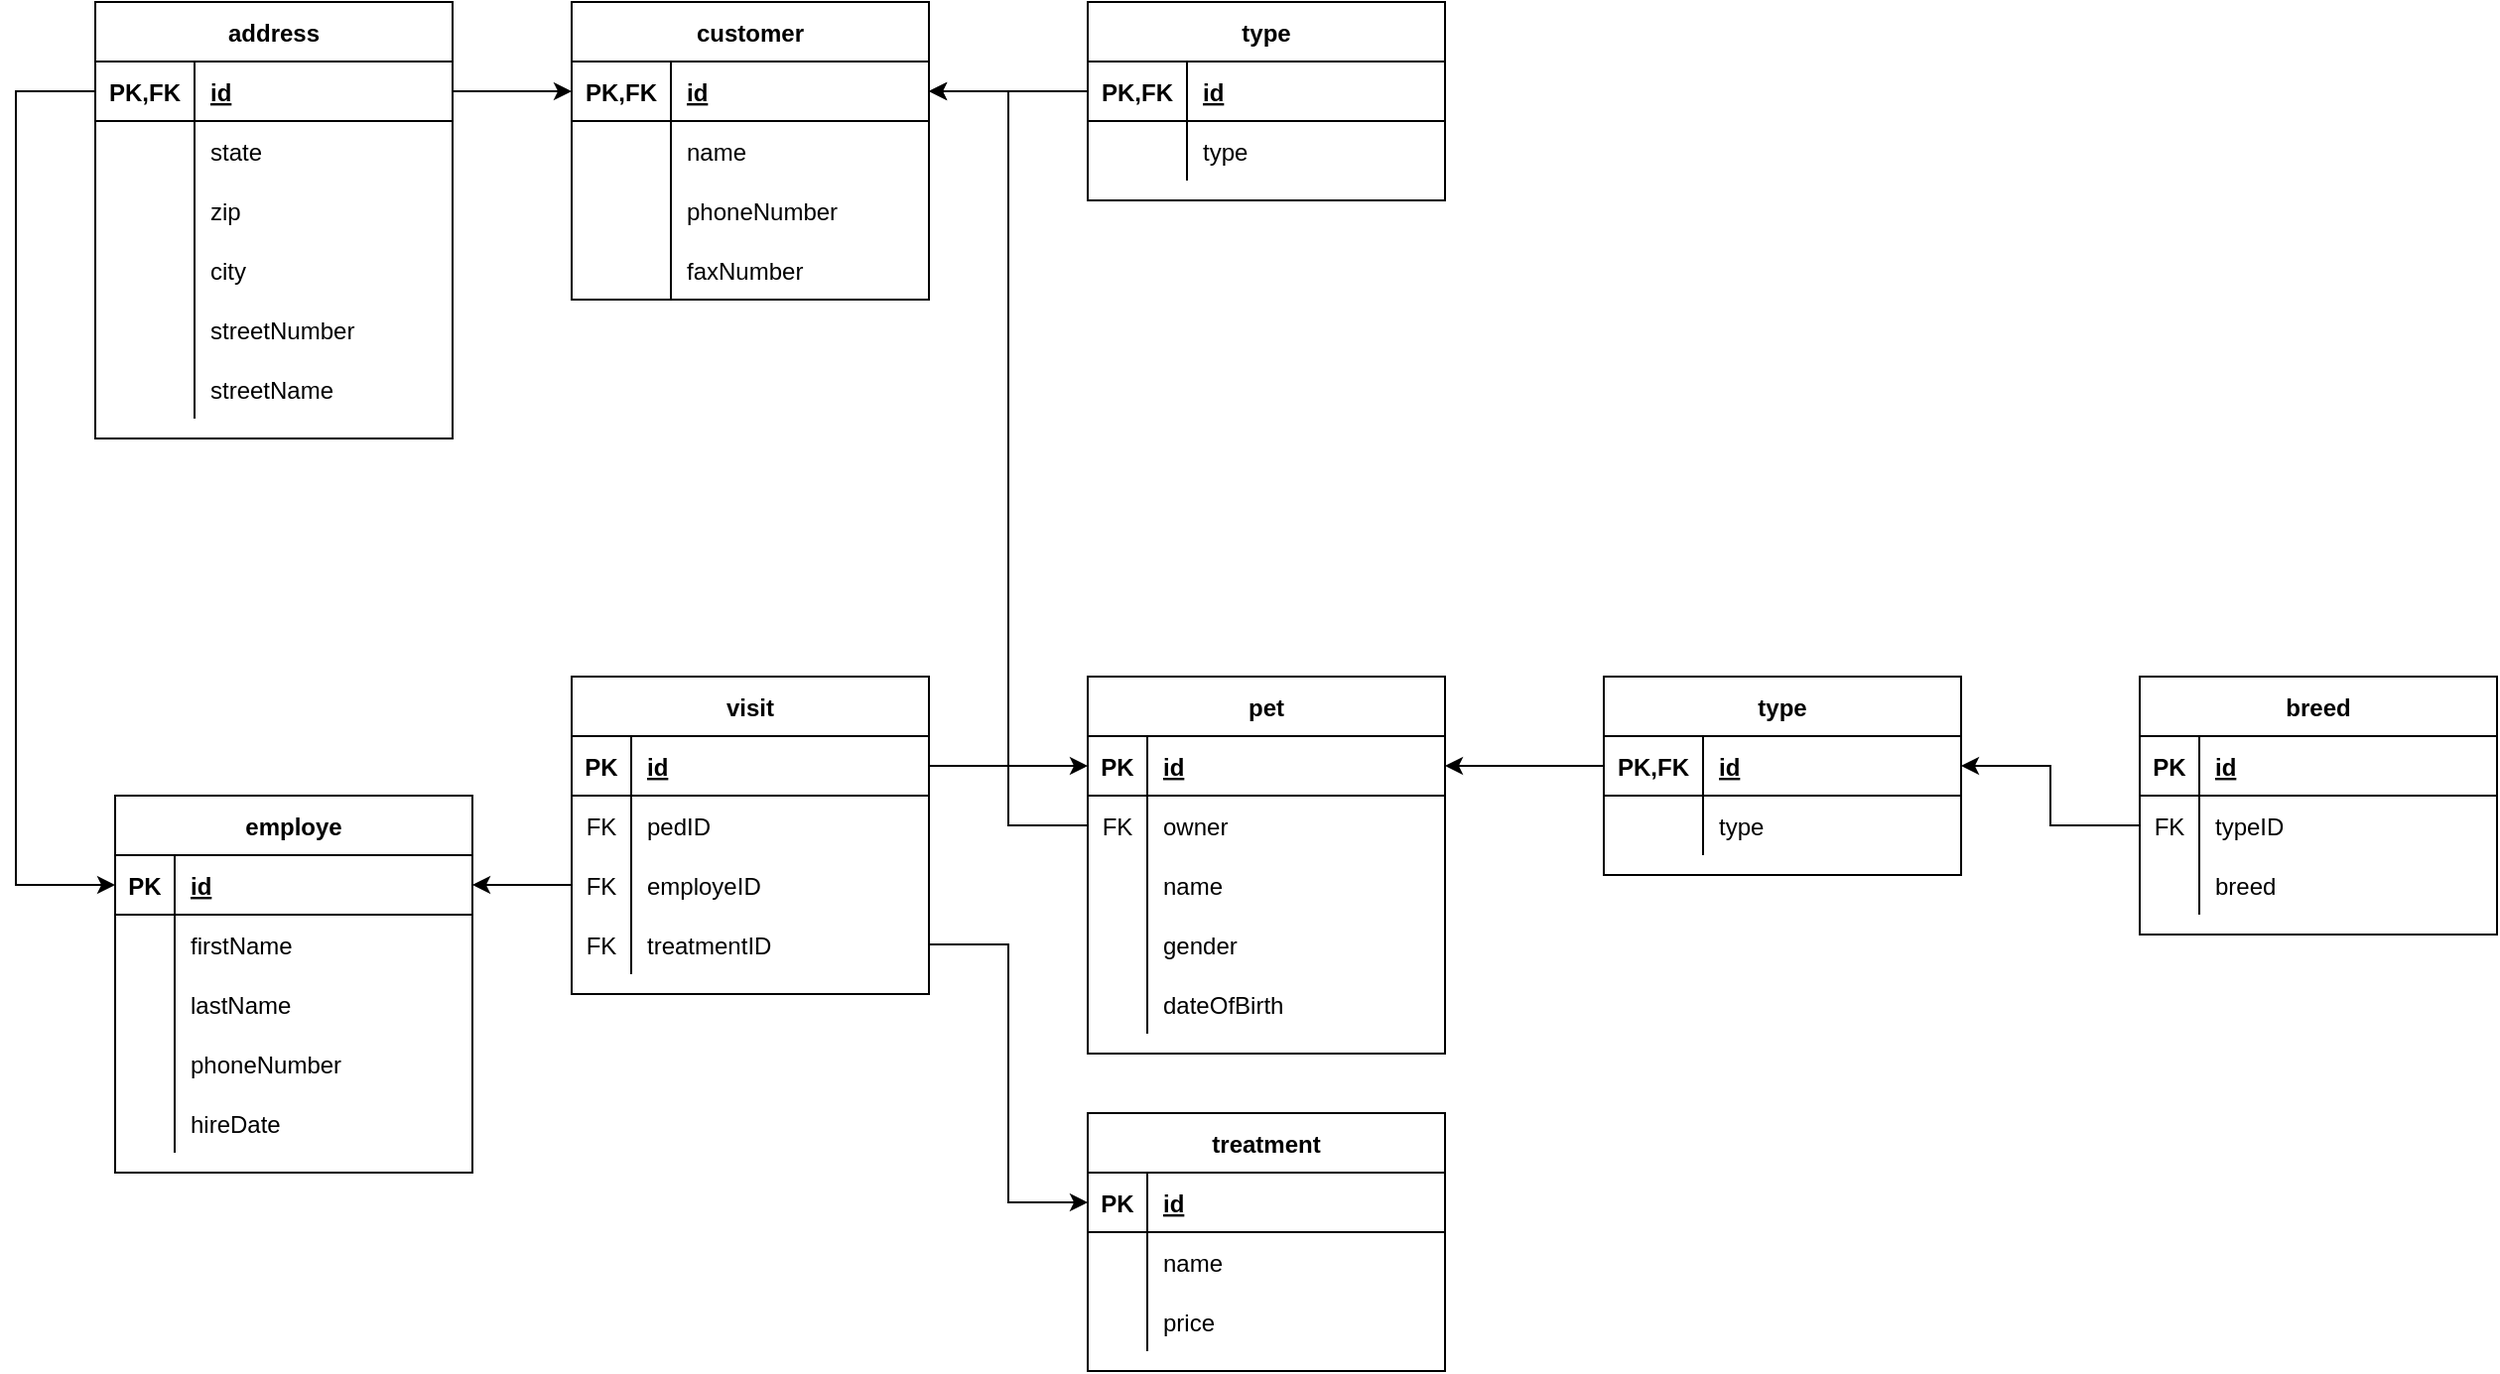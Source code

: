 <mxfile version="14.3.1" type="github">
  <diagram id="3GIqQ9a4N6Uzozd12Fp_" name="Page-1">
    <mxGraphModel dx="1084" dy="933" grid="1" gridSize="10" guides="1" tooltips="1" connect="1" arrows="1" fold="1" page="1" pageScale="1" pageWidth="2000" pageHeight="2000" math="0" shadow="0">
      <root>
        <mxCell id="0" />
        <mxCell id="1" parent="0" />
        <mxCell id="QT_rBOWbVVg_yr-S8wlx-1" value="employe" style="shape=table;startSize=30;container=1;collapsible=1;childLayout=tableLayout;fixedRows=1;rowLines=0;fontStyle=1;align=center;resizeLast=1;" vertex="1" parent="1">
          <mxGeometry x="390" y="600" width="180" height="190" as="geometry">
            <mxRectangle x="170" y="260" width="80" height="30" as="alternateBounds" />
          </mxGeometry>
        </mxCell>
        <mxCell id="QT_rBOWbVVg_yr-S8wlx-2" value="" style="shape=partialRectangle;collapsible=0;dropTarget=0;pointerEvents=0;fillColor=none;top=0;left=0;bottom=1;right=0;points=[[0,0.5],[1,0.5]];portConstraint=eastwest;" vertex="1" parent="QT_rBOWbVVg_yr-S8wlx-1">
          <mxGeometry y="30" width="180" height="30" as="geometry" />
        </mxCell>
        <mxCell id="QT_rBOWbVVg_yr-S8wlx-3" value="PK" style="shape=partialRectangle;connectable=0;fillColor=none;top=0;left=0;bottom=0;right=0;fontStyle=1;overflow=hidden;" vertex="1" parent="QT_rBOWbVVg_yr-S8wlx-2">
          <mxGeometry width="30" height="30" as="geometry" />
        </mxCell>
        <mxCell id="QT_rBOWbVVg_yr-S8wlx-4" value="id" style="shape=partialRectangle;connectable=0;fillColor=none;top=0;left=0;bottom=0;right=0;align=left;spacingLeft=6;fontStyle=5;overflow=hidden;" vertex="1" parent="QT_rBOWbVVg_yr-S8wlx-2">
          <mxGeometry x="30" width="150" height="30" as="geometry" />
        </mxCell>
        <mxCell id="QT_rBOWbVVg_yr-S8wlx-5" value="" style="shape=partialRectangle;collapsible=0;dropTarget=0;pointerEvents=0;fillColor=none;top=0;left=0;bottom=0;right=0;points=[[0,0.5],[1,0.5]];portConstraint=eastwest;" vertex="1" parent="QT_rBOWbVVg_yr-S8wlx-1">
          <mxGeometry y="60" width="180" height="30" as="geometry" />
        </mxCell>
        <mxCell id="QT_rBOWbVVg_yr-S8wlx-6" value="" style="shape=partialRectangle;connectable=0;fillColor=none;top=0;left=0;bottom=0;right=0;editable=1;overflow=hidden;" vertex="1" parent="QT_rBOWbVVg_yr-S8wlx-5">
          <mxGeometry width="30" height="30" as="geometry" />
        </mxCell>
        <mxCell id="QT_rBOWbVVg_yr-S8wlx-7" value="firstName" style="shape=partialRectangle;connectable=0;fillColor=none;top=0;left=0;bottom=0;right=0;align=left;spacingLeft=6;overflow=hidden;" vertex="1" parent="QT_rBOWbVVg_yr-S8wlx-5">
          <mxGeometry x="30" width="150" height="30" as="geometry" />
        </mxCell>
        <mxCell id="QT_rBOWbVVg_yr-S8wlx-8" value="" style="shape=partialRectangle;collapsible=0;dropTarget=0;pointerEvents=0;fillColor=none;top=0;left=0;bottom=0;right=0;points=[[0,0.5],[1,0.5]];portConstraint=eastwest;" vertex="1" parent="QT_rBOWbVVg_yr-S8wlx-1">
          <mxGeometry y="90" width="180" height="30" as="geometry" />
        </mxCell>
        <mxCell id="QT_rBOWbVVg_yr-S8wlx-9" value="" style="shape=partialRectangle;connectable=0;fillColor=none;top=0;left=0;bottom=0;right=0;editable=1;overflow=hidden;" vertex="1" parent="QT_rBOWbVVg_yr-S8wlx-8">
          <mxGeometry width="30" height="30" as="geometry" />
        </mxCell>
        <mxCell id="QT_rBOWbVVg_yr-S8wlx-10" value="lastName" style="shape=partialRectangle;connectable=0;fillColor=none;top=0;left=0;bottom=0;right=0;align=left;spacingLeft=6;overflow=hidden;" vertex="1" parent="QT_rBOWbVVg_yr-S8wlx-8">
          <mxGeometry x="30" width="150" height="30" as="geometry" />
        </mxCell>
        <mxCell id="QT_rBOWbVVg_yr-S8wlx-210" value="" style="shape=partialRectangle;collapsible=0;dropTarget=0;pointerEvents=0;fillColor=none;top=0;left=0;bottom=0;right=0;points=[[0,0.5],[1,0.5]];portConstraint=eastwest;" vertex="1" parent="QT_rBOWbVVg_yr-S8wlx-1">
          <mxGeometry y="120" width="180" height="30" as="geometry" />
        </mxCell>
        <mxCell id="QT_rBOWbVVg_yr-S8wlx-211" value="" style="shape=partialRectangle;connectable=0;fillColor=none;top=0;left=0;bottom=0;right=0;editable=1;overflow=hidden;" vertex="1" parent="QT_rBOWbVVg_yr-S8wlx-210">
          <mxGeometry width="30" height="30" as="geometry" />
        </mxCell>
        <mxCell id="QT_rBOWbVVg_yr-S8wlx-212" value="phoneNumber" style="shape=partialRectangle;connectable=0;fillColor=none;top=0;left=0;bottom=0;right=0;align=left;spacingLeft=6;overflow=hidden;" vertex="1" parent="QT_rBOWbVVg_yr-S8wlx-210">
          <mxGeometry x="30" width="150" height="30" as="geometry" />
        </mxCell>
        <mxCell id="QT_rBOWbVVg_yr-S8wlx-11" value="" style="shape=partialRectangle;collapsible=0;dropTarget=0;pointerEvents=0;fillColor=none;top=0;left=0;bottom=0;right=0;points=[[0,0.5],[1,0.5]];portConstraint=eastwest;" vertex="1" parent="QT_rBOWbVVg_yr-S8wlx-1">
          <mxGeometry y="150" width="180" height="30" as="geometry" />
        </mxCell>
        <mxCell id="QT_rBOWbVVg_yr-S8wlx-12" value="" style="shape=partialRectangle;connectable=0;fillColor=none;top=0;left=0;bottom=0;right=0;editable=1;overflow=hidden;" vertex="1" parent="QT_rBOWbVVg_yr-S8wlx-11">
          <mxGeometry width="30" height="30" as="geometry" />
        </mxCell>
        <mxCell id="QT_rBOWbVVg_yr-S8wlx-13" value="hireDate" style="shape=partialRectangle;connectable=0;fillColor=none;top=0;left=0;bottom=0;right=0;align=left;spacingLeft=6;overflow=hidden;" vertex="1" parent="QT_rBOWbVVg_yr-S8wlx-11">
          <mxGeometry x="30" width="150" height="30" as="geometry" />
        </mxCell>
        <mxCell id="QT_rBOWbVVg_yr-S8wlx-14" value="address" style="shape=table;startSize=30;container=1;collapsible=1;childLayout=tableLayout;fixedRows=1;rowLines=0;fontStyle=1;align=center;resizeLast=1;" vertex="1" parent="1">
          <mxGeometry x="380" y="200" width="180" height="220" as="geometry" />
        </mxCell>
        <mxCell id="QT_rBOWbVVg_yr-S8wlx-15" value="" style="shape=partialRectangle;collapsible=0;dropTarget=0;pointerEvents=0;fillColor=none;top=0;left=0;bottom=1;right=0;points=[[0,0.5],[1,0.5]];portConstraint=eastwest;" vertex="1" parent="QT_rBOWbVVg_yr-S8wlx-14">
          <mxGeometry y="30" width="180" height="30" as="geometry" />
        </mxCell>
        <mxCell id="QT_rBOWbVVg_yr-S8wlx-16" value="PK,FK" style="shape=partialRectangle;connectable=0;fillColor=none;top=0;left=0;bottom=0;right=0;fontStyle=1;overflow=hidden;" vertex="1" parent="QT_rBOWbVVg_yr-S8wlx-15">
          <mxGeometry width="50" height="30" as="geometry" />
        </mxCell>
        <mxCell id="QT_rBOWbVVg_yr-S8wlx-17" value="id" style="shape=partialRectangle;connectable=0;fillColor=none;top=0;left=0;bottom=0;right=0;align=left;spacingLeft=6;fontStyle=5;overflow=hidden;" vertex="1" parent="QT_rBOWbVVg_yr-S8wlx-15">
          <mxGeometry x="50" width="130" height="30" as="geometry" />
        </mxCell>
        <mxCell id="QT_rBOWbVVg_yr-S8wlx-18" value="" style="shape=partialRectangle;collapsible=0;dropTarget=0;pointerEvents=0;fillColor=none;top=0;left=0;bottom=0;right=0;points=[[0,0.5],[1,0.5]];portConstraint=eastwest;" vertex="1" parent="QT_rBOWbVVg_yr-S8wlx-14">
          <mxGeometry y="60" width="180" height="30" as="geometry" />
        </mxCell>
        <mxCell id="QT_rBOWbVVg_yr-S8wlx-19" value="" style="shape=partialRectangle;connectable=0;fillColor=none;top=0;left=0;bottom=0;right=0;editable=1;overflow=hidden;" vertex="1" parent="QT_rBOWbVVg_yr-S8wlx-18">
          <mxGeometry width="50" height="30" as="geometry" />
        </mxCell>
        <mxCell id="QT_rBOWbVVg_yr-S8wlx-20" value="state" style="shape=partialRectangle;connectable=0;fillColor=none;top=0;left=0;bottom=0;right=0;align=left;spacingLeft=6;overflow=hidden;" vertex="1" parent="QT_rBOWbVVg_yr-S8wlx-18">
          <mxGeometry x="50" width="130" height="30" as="geometry" />
        </mxCell>
        <mxCell id="QT_rBOWbVVg_yr-S8wlx-21" value="" style="shape=partialRectangle;collapsible=0;dropTarget=0;pointerEvents=0;fillColor=none;top=0;left=0;bottom=0;right=0;points=[[0,0.5],[1,0.5]];portConstraint=eastwest;" vertex="1" parent="QT_rBOWbVVg_yr-S8wlx-14">
          <mxGeometry y="90" width="180" height="30" as="geometry" />
        </mxCell>
        <mxCell id="QT_rBOWbVVg_yr-S8wlx-22" value="" style="shape=partialRectangle;connectable=0;fillColor=none;top=0;left=0;bottom=0;right=0;editable=1;overflow=hidden;" vertex="1" parent="QT_rBOWbVVg_yr-S8wlx-21">
          <mxGeometry width="50" height="30" as="geometry" />
        </mxCell>
        <mxCell id="QT_rBOWbVVg_yr-S8wlx-23" value="zip" style="shape=partialRectangle;connectable=0;fillColor=none;top=0;left=0;bottom=0;right=0;align=left;spacingLeft=6;overflow=hidden;" vertex="1" parent="QT_rBOWbVVg_yr-S8wlx-21">
          <mxGeometry x="50" width="130" height="30" as="geometry" />
        </mxCell>
        <mxCell id="QT_rBOWbVVg_yr-S8wlx-34" value="" style="shape=partialRectangle;collapsible=0;dropTarget=0;pointerEvents=0;fillColor=none;top=0;left=0;bottom=0;right=0;points=[[0,0.5],[1,0.5]];portConstraint=eastwest;" vertex="1" parent="QT_rBOWbVVg_yr-S8wlx-14">
          <mxGeometry y="120" width="180" height="30" as="geometry" />
        </mxCell>
        <mxCell id="QT_rBOWbVVg_yr-S8wlx-35" value="" style="shape=partialRectangle;connectable=0;fillColor=none;top=0;left=0;bottom=0;right=0;editable=1;overflow=hidden;" vertex="1" parent="QT_rBOWbVVg_yr-S8wlx-34">
          <mxGeometry width="50" height="30" as="geometry" />
        </mxCell>
        <mxCell id="QT_rBOWbVVg_yr-S8wlx-36" value="city" style="shape=partialRectangle;connectable=0;fillColor=none;top=0;left=0;bottom=0;right=0;align=left;spacingLeft=6;overflow=hidden;" vertex="1" parent="QT_rBOWbVVg_yr-S8wlx-34">
          <mxGeometry x="50" width="130" height="30" as="geometry" />
        </mxCell>
        <mxCell id="QT_rBOWbVVg_yr-S8wlx-24" value="" style="shape=partialRectangle;collapsible=0;dropTarget=0;pointerEvents=0;fillColor=none;top=0;left=0;bottom=0;right=0;points=[[0,0.5],[1,0.5]];portConstraint=eastwest;" vertex="1" parent="QT_rBOWbVVg_yr-S8wlx-14">
          <mxGeometry y="150" width="180" height="30" as="geometry" />
        </mxCell>
        <mxCell id="QT_rBOWbVVg_yr-S8wlx-25" value="" style="shape=partialRectangle;connectable=0;fillColor=none;top=0;left=0;bottom=0;right=0;editable=1;overflow=hidden;" vertex="1" parent="QT_rBOWbVVg_yr-S8wlx-24">
          <mxGeometry width="50" height="30" as="geometry" />
        </mxCell>
        <mxCell id="QT_rBOWbVVg_yr-S8wlx-26" value="streetNumber" style="shape=partialRectangle;connectable=0;fillColor=none;top=0;left=0;bottom=0;right=0;align=left;spacingLeft=6;overflow=hidden;" vertex="1" parent="QT_rBOWbVVg_yr-S8wlx-24">
          <mxGeometry x="50" width="130" height="30" as="geometry" />
        </mxCell>
        <mxCell id="QT_rBOWbVVg_yr-S8wlx-31" value="" style="shape=partialRectangle;collapsible=0;dropTarget=0;pointerEvents=0;fillColor=none;top=0;left=0;bottom=0;right=0;points=[[0,0.5],[1,0.5]];portConstraint=eastwest;" vertex="1" parent="QT_rBOWbVVg_yr-S8wlx-14">
          <mxGeometry y="180" width="180" height="30" as="geometry" />
        </mxCell>
        <mxCell id="QT_rBOWbVVg_yr-S8wlx-32" value="" style="shape=partialRectangle;connectable=0;fillColor=none;top=0;left=0;bottom=0;right=0;editable=1;overflow=hidden;" vertex="1" parent="QT_rBOWbVVg_yr-S8wlx-31">
          <mxGeometry width="50" height="30" as="geometry" />
        </mxCell>
        <mxCell id="QT_rBOWbVVg_yr-S8wlx-33" value="streetName" style="shape=partialRectangle;connectable=0;fillColor=none;top=0;left=0;bottom=0;right=0;align=left;spacingLeft=6;overflow=hidden;" vertex="1" parent="QT_rBOWbVVg_yr-S8wlx-31">
          <mxGeometry x="50" width="130" height="30" as="geometry" />
        </mxCell>
        <mxCell id="QT_rBOWbVVg_yr-S8wlx-38" style="edgeStyle=orthogonalEdgeStyle;rounded=0;orthogonalLoop=1;jettySize=auto;html=1;entryX=0;entryY=0.5;entryDx=0;entryDy=0;exitX=0;exitY=0.5;exitDx=0;exitDy=0;" edge="1" parent="1" source="QT_rBOWbVVg_yr-S8wlx-15" target="QT_rBOWbVVg_yr-S8wlx-2">
          <mxGeometry relative="1" as="geometry">
            <mxPoint x="380" y="560" as="targetPoint" />
            <Array as="points">
              <mxPoint x="340" y="245" />
              <mxPoint x="340" y="645" />
            </Array>
          </mxGeometry>
        </mxCell>
        <mxCell id="QT_rBOWbVVg_yr-S8wlx-39" value="customer" style="shape=table;startSize=30;container=1;collapsible=1;childLayout=tableLayout;fixedRows=1;rowLines=0;fontStyle=1;align=center;resizeLast=1;" vertex="1" parent="1">
          <mxGeometry x="620" y="200" width="180" height="150" as="geometry" />
        </mxCell>
        <mxCell id="QT_rBOWbVVg_yr-S8wlx-40" value="" style="shape=partialRectangle;collapsible=0;dropTarget=0;pointerEvents=0;fillColor=none;top=0;left=0;bottom=1;right=0;points=[[0,0.5],[1,0.5]];portConstraint=eastwest;" vertex="1" parent="QT_rBOWbVVg_yr-S8wlx-39">
          <mxGeometry y="30" width="180" height="30" as="geometry" />
        </mxCell>
        <mxCell id="QT_rBOWbVVg_yr-S8wlx-41" value="PK,FK" style="shape=partialRectangle;connectable=0;fillColor=none;top=0;left=0;bottom=0;right=0;fontStyle=1;overflow=hidden;" vertex="1" parent="QT_rBOWbVVg_yr-S8wlx-40">
          <mxGeometry width="50.0" height="30" as="geometry" />
        </mxCell>
        <mxCell id="QT_rBOWbVVg_yr-S8wlx-42" value="id" style="shape=partialRectangle;connectable=0;fillColor=none;top=0;left=0;bottom=0;right=0;align=left;spacingLeft=6;fontStyle=5;overflow=hidden;" vertex="1" parent="QT_rBOWbVVg_yr-S8wlx-40">
          <mxGeometry x="50.0" width="130.0" height="30" as="geometry" />
        </mxCell>
        <mxCell id="QT_rBOWbVVg_yr-S8wlx-43" value="" style="shape=partialRectangle;collapsible=0;dropTarget=0;pointerEvents=0;fillColor=none;top=0;left=0;bottom=0;right=0;points=[[0,0.5],[1,0.5]];portConstraint=eastwest;" vertex="1" parent="QT_rBOWbVVg_yr-S8wlx-39">
          <mxGeometry y="60" width="180" height="30" as="geometry" />
        </mxCell>
        <mxCell id="QT_rBOWbVVg_yr-S8wlx-44" value="" style="shape=partialRectangle;connectable=0;fillColor=none;top=0;left=0;bottom=0;right=0;editable=1;overflow=hidden;" vertex="1" parent="QT_rBOWbVVg_yr-S8wlx-43">
          <mxGeometry width="50.0" height="30" as="geometry" />
        </mxCell>
        <mxCell id="QT_rBOWbVVg_yr-S8wlx-45" value="name" style="shape=partialRectangle;connectable=0;fillColor=none;top=0;left=0;bottom=0;right=0;align=left;spacingLeft=6;overflow=hidden;" vertex="1" parent="QT_rBOWbVVg_yr-S8wlx-43">
          <mxGeometry x="50.0" width="130.0" height="30" as="geometry" />
        </mxCell>
        <mxCell id="QT_rBOWbVVg_yr-S8wlx-207" value="" style="shape=partialRectangle;collapsible=0;dropTarget=0;pointerEvents=0;fillColor=none;top=0;left=0;bottom=0;right=0;points=[[0,0.5],[1,0.5]];portConstraint=eastwest;" vertex="1" parent="QT_rBOWbVVg_yr-S8wlx-39">
          <mxGeometry y="90" width="180" height="30" as="geometry" />
        </mxCell>
        <mxCell id="QT_rBOWbVVg_yr-S8wlx-208" value="" style="shape=partialRectangle;connectable=0;fillColor=none;top=0;left=0;bottom=0;right=0;editable=1;overflow=hidden;" vertex="1" parent="QT_rBOWbVVg_yr-S8wlx-207">
          <mxGeometry width="50.0" height="30" as="geometry" />
        </mxCell>
        <mxCell id="QT_rBOWbVVg_yr-S8wlx-209" value="phoneNumber" style="shape=partialRectangle;connectable=0;fillColor=none;top=0;left=0;bottom=0;right=0;align=left;spacingLeft=6;overflow=hidden;" vertex="1" parent="QT_rBOWbVVg_yr-S8wlx-207">
          <mxGeometry x="50.0" width="130.0" height="30" as="geometry" />
        </mxCell>
        <mxCell id="QT_rBOWbVVg_yr-S8wlx-46" value="" style="shape=partialRectangle;collapsible=0;dropTarget=0;pointerEvents=0;fillColor=none;top=0;left=0;bottom=0;right=0;points=[[0,0.5],[1,0.5]];portConstraint=eastwest;" vertex="1" parent="QT_rBOWbVVg_yr-S8wlx-39">
          <mxGeometry y="120" width="180" height="30" as="geometry" />
        </mxCell>
        <mxCell id="QT_rBOWbVVg_yr-S8wlx-47" value="" style="shape=partialRectangle;connectable=0;fillColor=none;top=0;left=0;bottom=0;right=0;editable=1;overflow=hidden;" vertex="1" parent="QT_rBOWbVVg_yr-S8wlx-46">
          <mxGeometry width="50.0" height="30" as="geometry" />
        </mxCell>
        <mxCell id="QT_rBOWbVVg_yr-S8wlx-48" value="faxNumber" style="shape=partialRectangle;connectable=0;fillColor=none;top=0;left=0;bottom=0;right=0;align=left;spacingLeft=6;overflow=hidden;" vertex="1" parent="QT_rBOWbVVg_yr-S8wlx-46">
          <mxGeometry x="50.0" width="130.0" height="30" as="geometry" />
        </mxCell>
        <mxCell id="QT_rBOWbVVg_yr-S8wlx-52" style="edgeStyle=orthogonalEdgeStyle;rounded=0;orthogonalLoop=1;jettySize=auto;html=1;entryX=0;entryY=0.5;entryDx=0;entryDy=0;" edge="1" parent="1" source="QT_rBOWbVVg_yr-S8wlx-15" target="QT_rBOWbVVg_yr-S8wlx-40">
          <mxGeometry relative="1" as="geometry" />
        </mxCell>
        <mxCell id="QT_rBOWbVVg_yr-S8wlx-55" value="type" style="shape=table;startSize=30;container=1;collapsible=1;childLayout=tableLayout;fixedRows=1;rowLines=0;fontStyle=1;align=center;resizeLast=1;" vertex="1" parent="1">
          <mxGeometry x="880" y="200" width="180" height="100" as="geometry" />
        </mxCell>
        <mxCell id="QT_rBOWbVVg_yr-S8wlx-56" value="" style="shape=partialRectangle;collapsible=0;dropTarget=0;pointerEvents=0;fillColor=none;top=0;left=0;bottom=1;right=0;points=[[0,0.5],[1,0.5]];portConstraint=eastwest;" vertex="1" parent="QT_rBOWbVVg_yr-S8wlx-55">
          <mxGeometry y="30" width="180" height="30" as="geometry" />
        </mxCell>
        <mxCell id="QT_rBOWbVVg_yr-S8wlx-57" value="PK,FK" style="shape=partialRectangle;connectable=0;fillColor=none;top=0;left=0;bottom=0;right=0;fontStyle=1;overflow=hidden;" vertex="1" parent="QT_rBOWbVVg_yr-S8wlx-56">
          <mxGeometry width="50.0" height="30" as="geometry" />
        </mxCell>
        <mxCell id="QT_rBOWbVVg_yr-S8wlx-58" value="id" style="shape=partialRectangle;connectable=0;fillColor=none;top=0;left=0;bottom=0;right=0;align=left;spacingLeft=6;fontStyle=5;overflow=hidden;" vertex="1" parent="QT_rBOWbVVg_yr-S8wlx-56">
          <mxGeometry x="50.0" width="130.0" height="30" as="geometry" />
        </mxCell>
        <mxCell id="QT_rBOWbVVg_yr-S8wlx-59" value="" style="shape=partialRectangle;collapsible=0;dropTarget=0;pointerEvents=0;fillColor=none;top=0;left=0;bottom=0;right=0;points=[[0,0.5],[1,0.5]];portConstraint=eastwest;" vertex="1" parent="QT_rBOWbVVg_yr-S8wlx-55">
          <mxGeometry y="60" width="180" height="30" as="geometry" />
        </mxCell>
        <mxCell id="QT_rBOWbVVg_yr-S8wlx-60" value="" style="shape=partialRectangle;connectable=0;fillColor=none;top=0;left=0;bottom=0;right=0;editable=1;overflow=hidden;" vertex="1" parent="QT_rBOWbVVg_yr-S8wlx-59">
          <mxGeometry width="50.0" height="30" as="geometry" />
        </mxCell>
        <mxCell id="QT_rBOWbVVg_yr-S8wlx-61" value="type" style="shape=partialRectangle;connectable=0;fillColor=none;top=0;left=0;bottom=0;right=0;align=left;spacingLeft=6;overflow=hidden;" vertex="1" parent="QT_rBOWbVVg_yr-S8wlx-59">
          <mxGeometry x="50.0" width="130.0" height="30" as="geometry" />
        </mxCell>
        <mxCell id="QT_rBOWbVVg_yr-S8wlx-68" style="edgeStyle=orthogonalEdgeStyle;rounded=0;orthogonalLoop=1;jettySize=auto;html=1;entryX=1;entryY=0.5;entryDx=0;entryDy=0;" edge="1" parent="1" source="QT_rBOWbVVg_yr-S8wlx-56" target="QT_rBOWbVVg_yr-S8wlx-40">
          <mxGeometry relative="1" as="geometry" />
        </mxCell>
        <mxCell id="QT_rBOWbVVg_yr-S8wlx-82" value="pet" style="shape=table;startSize=30;container=1;collapsible=1;childLayout=tableLayout;fixedRows=1;rowLines=0;fontStyle=1;align=center;resizeLast=1;" vertex="1" parent="1">
          <mxGeometry x="880" y="540" width="180" height="190" as="geometry" />
        </mxCell>
        <mxCell id="QT_rBOWbVVg_yr-S8wlx-83" value="" style="shape=partialRectangle;collapsible=0;dropTarget=0;pointerEvents=0;fillColor=none;top=0;left=0;bottom=1;right=0;points=[[0,0.5],[1,0.5]];portConstraint=eastwest;" vertex="1" parent="QT_rBOWbVVg_yr-S8wlx-82">
          <mxGeometry y="30" width="180" height="30" as="geometry" />
        </mxCell>
        <mxCell id="QT_rBOWbVVg_yr-S8wlx-84" value="PK" style="shape=partialRectangle;connectable=0;fillColor=none;top=0;left=0;bottom=0;right=0;fontStyle=1;overflow=hidden;" vertex="1" parent="QT_rBOWbVVg_yr-S8wlx-83">
          <mxGeometry width="30.0" height="30" as="geometry" />
        </mxCell>
        <mxCell id="QT_rBOWbVVg_yr-S8wlx-85" value="id" style="shape=partialRectangle;connectable=0;fillColor=none;top=0;left=0;bottom=0;right=0;align=left;spacingLeft=6;fontStyle=5;overflow=hidden;" vertex="1" parent="QT_rBOWbVVg_yr-S8wlx-83">
          <mxGeometry x="30.0" width="150.0" height="30" as="geometry" />
        </mxCell>
        <mxCell id="QT_rBOWbVVg_yr-S8wlx-136" value="" style="shape=partialRectangle;collapsible=0;dropTarget=0;pointerEvents=0;fillColor=none;top=0;left=0;bottom=0;right=0;points=[[0,0.5],[1,0.5]];portConstraint=eastwest;" vertex="1" parent="QT_rBOWbVVg_yr-S8wlx-82">
          <mxGeometry y="60" width="180" height="30" as="geometry" />
        </mxCell>
        <mxCell id="QT_rBOWbVVg_yr-S8wlx-137" value="FK" style="shape=partialRectangle;connectable=0;fillColor=none;top=0;left=0;bottom=0;right=0;fontStyle=0;overflow=hidden;" vertex="1" parent="QT_rBOWbVVg_yr-S8wlx-136">
          <mxGeometry width="30.0" height="30" as="geometry" />
        </mxCell>
        <mxCell id="QT_rBOWbVVg_yr-S8wlx-138" value="owner" style="shape=partialRectangle;connectable=0;fillColor=none;top=0;left=0;bottom=0;right=0;align=left;spacingLeft=6;fontStyle=0;overflow=hidden;" vertex="1" parent="QT_rBOWbVVg_yr-S8wlx-136">
          <mxGeometry x="30.0" width="150.0" height="30" as="geometry" />
        </mxCell>
        <mxCell id="QT_rBOWbVVg_yr-S8wlx-86" value="" style="shape=partialRectangle;collapsible=0;dropTarget=0;pointerEvents=0;fillColor=none;top=0;left=0;bottom=0;right=0;points=[[0,0.5],[1,0.5]];portConstraint=eastwest;" vertex="1" parent="QT_rBOWbVVg_yr-S8wlx-82">
          <mxGeometry y="90" width="180" height="30" as="geometry" />
        </mxCell>
        <mxCell id="QT_rBOWbVVg_yr-S8wlx-87" value="" style="shape=partialRectangle;connectable=0;fillColor=none;top=0;left=0;bottom=0;right=0;editable=1;overflow=hidden;" vertex="1" parent="QT_rBOWbVVg_yr-S8wlx-86">
          <mxGeometry width="30.0" height="30" as="geometry" />
        </mxCell>
        <mxCell id="QT_rBOWbVVg_yr-S8wlx-88" value="name" style="shape=partialRectangle;connectable=0;fillColor=none;top=0;left=0;bottom=0;right=0;align=left;spacingLeft=6;overflow=hidden;" vertex="1" parent="QT_rBOWbVVg_yr-S8wlx-86">
          <mxGeometry x="30.0" width="150.0" height="30" as="geometry" />
        </mxCell>
        <mxCell id="QT_rBOWbVVg_yr-S8wlx-89" value="" style="shape=partialRectangle;collapsible=0;dropTarget=0;pointerEvents=0;fillColor=none;top=0;left=0;bottom=0;right=0;points=[[0,0.5],[1,0.5]];portConstraint=eastwest;" vertex="1" parent="QT_rBOWbVVg_yr-S8wlx-82">
          <mxGeometry y="120" width="180" height="30" as="geometry" />
        </mxCell>
        <mxCell id="QT_rBOWbVVg_yr-S8wlx-90" value="" style="shape=partialRectangle;connectable=0;fillColor=none;top=0;left=0;bottom=0;right=0;editable=1;overflow=hidden;" vertex="1" parent="QT_rBOWbVVg_yr-S8wlx-89">
          <mxGeometry width="30.0" height="30" as="geometry" />
        </mxCell>
        <mxCell id="QT_rBOWbVVg_yr-S8wlx-91" value="gender" style="shape=partialRectangle;connectable=0;fillColor=none;top=0;left=0;bottom=0;right=0;align=left;spacingLeft=6;overflow=hidden;" vertex="1" parent="QT_rBOWbVVg_yr-S8wlx-89">
          <mxGeometry x="30.0" width="150.0" height="30" as="geometry" />
        </mxCell>
        <mxCell id="QT_rBOWbVVg_yr-S8wlx-140" value="" style="shape=partialRectangle;collapsible=0;dropTarget=0;pointerEvents=0;fillColor=none;top=0;left=0;bottom=0;right=0;points=[[0,0.5],[1,0.5]];portConstraint=eastwest;" vertex="1" parent="QT_rBOWbVVg_yr-S8wlx-82">
          <mxGeometry y="150" width="180" height="30" as="geometry" />
        </mxCell>
        <mxCell id="QT_rBOWbVVg_yr-S8wlx-141" value="" style="shape=partialRectangle;connectable=0;fillColor=none;top=0;left=0;bottom=0;right=0;editable=1;overflow=hidden;" vertex="1" parent="QT_rBOWbVVg_yr-S8wlx-140">
          <mxGeometry width="30.0" height="30" as="geometry" />
        </mxCell>
        <mxCell id="QT_rBOWbVVg_yr-S8wlx-142" value="dateOfBirth" style="shape=partialRectangle;connectable=0;fillColor=none;top=0;left=0;bottom=0;right=0;align=left;spacingLeft=6;overflow=hidden;" vertex="1" parent="QT_rBOWbVVg_yr-S8wlx-140">
          <mxGeometry x="30.0" width="150.0" height="30" as="geometry" />
        </mxCell>
        <mxCell id="QT_rBOWbVVg_yr-S8wlx-108" value="type" style="shape=table;startSize=30;container=1;collapsible=1;childLayout=tableLayout;fixedRows=1;rowLines=0;fontStyle=1;align=center;resizeLast=1;" vertex="1" parent="1">
          <mxGeometry x="1140" y="540" width="180" height="100" as="geometry" />
        </mxCell>
        <mxCell id="QT_rBOWbVVg_yr-S8wlx-109" value="" style="shape=partialRectangle;collapsible=0;dropTarget=0;pointerEvents=0;fillColor=none;top=0;left=0;bottom=1;right=0;points=[[0,0.5],[1,0.5]];portConstraint=eastwest;" vertex="1" parent="QT_rBOWbVVg_yr-S8wlx-108">
          <mxGeometry y="30" width="180" height="30" as="geometry" />
        </mxCell>
        <mxCell id="QT_rBOWbVVg_yr-S8wlx-110" value="PK,FK" style="shape=partialRectangle;connectable=0;fillColor=none;top=0;left=0;bottom=0;right=0;fontStyle=1;overflow=hidden;" vertex="1" parent="QT_rBOWbVVg_yr-S8wlx-109">
          <mxGeometry width="50.0" height="30" as="geometry" />
        </mxCell>
        <mxCell id="QT_rBOWbVVg_yr-S8wlx-111" value="id" style="shape=partialRectangle;connectable=0;fillColor=none;top=0;left=0;bottom=0;right=0;align=left;spacingLeft=6;fontStyle=5;overflow=hidden;" vertex="1" parent="QT_rBOWbVVg_yr-S8wlx-109">
          <mxGeometry x="50.0" width="130.0" height="30" as="geometry" />
        </mxCell>
        <mxCell id="QT_rBOWbVVg_yr-S8wlx-112" value="" style="shape=partialRectangle;collapsible=0;dropTarget=0;pointerEvents=0;fillColor=none;top=0;left=0;bottom=0;right=0;points=[[0,0.5],[1,0.5]];portConstraint=eastwest;" vertex="1" parent="QT_rBOWbVVg_yr-S8wlx-108">
          <mxGeometry y="60" width="180" height="30" as="geometry" />
        </mxCell>
        <mxCell id="QT_rBOWbVVg_yr-S8wlx-113" value="" style="shape=partialRectangle;connectable=0;fillColor=none;top=0;left=0;bottom=0;right=0;editable=1;overflow=hidden;" vertex="1" parent="QT_rBOWbVVg_yr-S8wlx-112">
          <mxGeometry width="50.0" height="30" as="geometry" />
        </mxCell>
        <mxCell id="QT_rBOWbVVg_yr-S8wlx-114" value="type" style="shape=partialRectangle;connectable=0;fillColor=none;top=0;left=0;bottom=0;right=0;align=left;spacingLeft=6;overflow=hidden;" vertex="1" parent="QT_rBOWbVVg_yr-S8wlx-112">
          <mxGeometry x="50.0" width="130.0" height="30" as="geometry" />
        </mxCell>
        <mxCell id="QT_rBOWbVVg_yr-S8wlx-121" style="edgeStyle=orthogonalEdgeStyle;rounded=0;orthogonalLoop=1;jettySize=auto;html=1;entryX=1;entryY=0.5;entryDx=0;entryDy=0;" edge="1" parent="1" source="QT_rBOWbVVg_yr-S8wlx-109" target="QT_rBOWbVVg_yr-S8wlx-83">
          <mxGeometry relative="1" as="geometry" />
        </mxCell>
        <mxCell id="QT_rBOWbVVg_yr-S8wlx-122" value="breed" style="shape=table;startSize=30;container=1;collapsible=1;childLayout=tableLayout;fixedRows=1;rowLines=0;fontStyle=1;align=center;resizeLast=1;" vertex="1" parent="1">
          <mxGeometry x="1410" y="540" width="180" height="130" as="geometry" />
        </mxCell>
        <mxCell id="QT_rBOWbVVg_yr-S8wlx-123" value="" style="shape=partialRectangle;collapsible=0;dropTarget=0;pointerEvents=0;fillColor=none;top=0;left=0;bottom=1;right=0;points=[[0,0.5],[1,0.5]];portConstraint=eastwest;" vertex="1" parent="QT_rBOWbVVg_yr-S8wlx-122">
          <mxGeometry y="30" width="180" height="30" as="geometry" />
        </mxCell>
        <mxCell id="QT_rBOWbVVg_yr-S8wlx-124" value="PK" style="shape=partialRectangle;connectable=0;fillColor=none;top=0;left=0;bottom=0;right=0;fontStyle=1;overflow=hidden;" vertex="1" parent="QT_rBOWbVVg_yr-S8wlx-123">
          <mxGeometry width="30" height="30" as="geometry" />
        </mxCell>
        <mxCell id="QT_rBOWbVVg_yr-S8wlx-125" value="id" style="shape=partialRectangle;connectable=0;fillColor=none;top=0;left=0;bottom=0;right=0;align=left;spacingLeft=6;fontStyle=5;overflow=hidden;" vertex="1" parent="QT_rBOWbVVg_yr-S8wlx-123">
          <mxGeometry x="30" width="150" height="30" as="geometry" />
        </mxCell>
        <mxCell id="QT_rBOWbVVg_yr-S8wlx-126" value="" style="shape=partialRectangle;collapsible=0;dropTarget=0;pointerEvents=0;fillColor=none;top=0;left=0;bottom=0;right=0;points=[[0,0.5],[1,0.5]];portConstraint=eastwest;" vertex="1" parent="QT_rBOWbVVg_yr-S8wlx-122">
          <mxGeometry y="60" width="180" height="30" as="geometry" />
        </mxCell>
        <mxCell id="QT_rBOWbVVg_yr-S8wlx-127" value="FK" style="shape=partialRectangle;connectable=0;fillColor=none;top=0;left=0;bottom=0;right=0;editable=1;overflow=hidden;" vertex="1" parent="QT_rBOWbVVg_yr-S8wlx-126">
          <mxGeometry width="30" height="30" as="geometry" />
        </mxCell>
        <mxCell id="QT_rBOWbVVg_yr-S8wlx-128" value="typeID" style="shape=partialRectangle;connectable=0;fillColor=none;top=0;left=0;bottom=0;right=0;align=left;spacingLeft=6;overflow=hidden;" vertex="1" parent="QT_rBOWbVVg_yr-S8wlx-126">
          <mxGeometry x="30" width="150" height="30" as="geometry" />
        </mxCell>
        <mxCell id="QT_rBOWbVVg_yr-S8wlx-129" value="" style="shape=partialRectangle;collapsible=0;dropTarget=0;pointerEvents=0;fillColor=none;top=0;left=0;bottom=0;right=0;points=[[0,0.5],[1,0.5]];portConstraint=eastwest;" vertex="1" parent="QT_rBOWbVVg_yr-S8wlx-122">
          <mxGeometry y="90" width="180" height="30" as="geometry" />
        </mxCell>
        <mxCell id="QT_rBOWbVVg_yr-S8wlx-130" value="" style="shape=partialRectangle;connectable=0;fillColor=none;top=0;left=0;bottom=0;right=0;editable=1;overflow=hidden;" vertex="1" parent="QT_rBOWbVVg_yr-S8wlx-129">
          <mxGeometry width="30" height="30" as="geometry" />
        </mxCell>
        <mxCell id="QT_rBOWbVVg_yr-S8wlx-131" value="breed" style="shape=partialRectangle;connectable=0;fillColor=none;top=0;left=0;bottom=0;right=0;align=left;spacingLeft=6;overflow=hidden;" vertex="1" parent="QT_rBOWbVVg_yr-S8wlx-129">
          <mxGeometry x="30" width="150" height="30" as="geometry" />
        </mxCell>
        <mxCell id="QT_rBOWbVVg_yr-S8wlx-135" style="edgeStyle=orthogonalEdgeStyle;rounded=0;orthogonalLoop=1;jettySize=auto;html=1;entryX=1;entryY=0.5;entryDx=0;entryDy=0;" edge="1" parent="1" source="QT_rBOWbVVg_yr-S8wlx-126" target="QT_rBOWbVVg_yr-S8wlx-109">
          <mxGeometry relative="1" as="geometry" />
        </mxCell>
        <mxCell id="QT_rBOWbVVg_yr-S8wlx-139" style="edgeStyle=orthogonalEdgeStyle;rounded=0;orthogonalLoop=1;jettySize=auto;html=1;entryX=1;entryY=0.5;entryDx=0;entryDy=0;" edge="1" parent="1" source="QT_rBOWbVVg_yr-S8wlx-136" target="QT_rBOWbVVg_yr-S8wlx-40">
          <mxGeometry relative="1" as="geometry" />
        </mxCell>
        <mxCell id="QT_rBOWbVVg_yr-S8wlx-143" value="visit" style="shape=table;startSize=30;container=1;collapsible=1;childLayout=tableLayout;fixedRows=1;rowLines=0;fontStyle=1;align=center;resizeLast=1;" vertex="1" parent="1">
          <mxGeometry x="620" y="540" width="180" height="160" as="geometry" />
        </mxCell>
        <mxCell id="QT_rBOWbVVg_yr-S8wlx-144" value="" style="shape=partialRectangle;collapsible=0;dropTarget=0;pointerEvents=0;fillColor=none;top=0;left=0;bottom=1;right=0;points=[[0,0.5],[1,0.5]];portConstraint=eastwest;" vertex="1" parent="QT_rBOWbVVg_yr-S8wlx-143">
          <mxGeometry y="30" width="180" height="30" as="geometry" />
        </mxCell>
        <mxCell id="QT_rBOWbVVg_yr-S8wlx-145" value="PK" style="shape=partialRectangle;connectable=0;fillColor=none;top=0;left=0;bottom=0;right=0;fontStyle=1;overflow=hidden;" vertex="1" parent="QT_rBOWbVVg_yr-S8wlx-144">
          <mxGeometry width="30" height="30" as="geometry" />
        </mxCell>
        <mxCell id="QT_rBOWbVVg_yr-S8wlx-146" value="id" style="shape=partialRectangle;connectable=0;fillColor=none;top=0;left=0;bottom=0;right=0;align=left;spacingLeft=6;fontStyle=5;overflow=hidden;" vertex="1" parent="QT_rBOWbVVg_yr-S8wlx-144">
          <mxGeometry x="30" width="150" height="30" as="geometry" />
        </mxCell>
        <mxCell id="QT_rBOWbVVg_yr-S8wlx-147" value="" style="shape=partialRectangle;collapsible=0;dropTarget=0;pointerEvents=0;fillColor=none;top=0;left=0;bottom=0;right=0;points=[[0,0.5],[1,0.5]];portConstraint=eastwest;" vertex="1" parent="QT_rBOWbVVg_yr-S8wlx-143">
          <mxGeometry y="60" width="180" height="30" as="geometry" />
        </mxCell>
        <mxCell id="QT_rBOWbVVg_yr-S8wlx-148" value="FK" style="shape=partialRectangle;connectable=0;fillColor=none;top=0;left=0;bottom=0;right=0;editable=1;overflow=hidden;" vertex="1" parent="QT_rBOWbVVg_yr-S8wlx-147">
          <mxGeometry width="30" height="30" as="geometry" />
        </mxCell>
        <mxCell id="QT_rBOWbVVg_yr-S8wlx-149" value="pedID" style="shape=partialRectangle;connectable=0;fillColor=none;top=0;left=0;bottom=0;right=0;align=left;spacingLeft=6;overflow=hidden;" vertex="1" parent="QT_rBOWbVVg_yr-S8wlx-147">
          <mxGeometry x="30" width="150" height="30" as="geometry" />
        </mxCell>
        <mxCell id="QT_rBOWbVVg_yr-S8wlx-150" value="" style="shape=partialRectangle;collapsible=0;dropTarget=0;pointerEvents=0;fillColor=none;top=0;left=0;bottom=0;right=0;points=[[0,0.5],[1,0.5]];portConstraint=eastwest;" vertex="1" parent="QT_rBOWbVVg_yr-S8wlx-143">
          <mxGeometry y="90" width="180" height="30" as="geometry" />
        </mxCell>
        <mxCell id="QT_rBOWbVVg_yr-S8wlx-151" value="FK" style="shape=partialRectangle;connectable=0;fillColor=none;top=0;left=0;bottom=0;right=0;editable=1;overflow=hidden;" vertex="1" parent="QT_rBOWbVVg_yr-S8wlx-150">
          <mxGeometry width="30" height="30" as="geometry" />
        </mxCell>
        <mxCell id="QT_rBOWbVVg_yr-S8wlx-152" value="employeID" style="shape=partialRectangle;connectable=0;fillColor=none;top=0;left=0;bottom=0;right=0;align=left;spacingLeft=6;overflow=hidden;" vertex="1" parent="QT_rBOWbVVg_yr-S8wlx-150">
          <mxGeometry x="30" width="150" height="30" as="geometry" />
        </mxCell>
        <mxCell id="QT_rBOWbVVg_yr-S8wlx-170" value="" style="shape=partialRectangle;collapsible=0;dropTarget=0;pointerEvents=0;fillColor=none;top=0;left=0;bottom=0;right=0;points=[[0,0.5],[1,0.5]];portConstraint=eastwest;" vertex="1" parent="QT_rBOWbVVg_yr-S8wlx-143">
          <mxGeometry y="120" width="180" height="30" as="geometry" />
        </mxCell>
        <mxCell id="QT_rBOWbVVg_yr-S8wlx-171" value="FK" style="shape=partialRectangle;connectable=0;fillColor=none;top=0;left=0;bottom=0;right=0;fontStyle=0;overflow=hidden;" vertex="1" parent="QT_rBOWbVVg_yr-S8wlx-170">
          <mxGeometry width="30" height="30" as="geometry" />
        </mxCell>
        <mxCell id="QT_rBOWbVVg_yr-S8wlx-172" value="treatmentID" style="shape=partialRectangle;connectable=0;fillColor=none;top=0;left=0;bottom=0;right=0;align=left;spacingLeft=6;fontStyle=0;overflow=hidden;" vertex="1" parent="QT_rBOWbVVg_yr-S8wlx-170">
          <mxGeometry x="30" width="150" height="30" as="geometry" />
        </mxCell>
        <mxCell id="QT_rBOWbVVg_yr-S8wlx-156" style="edgeStyle=orthogonalEdgeStyle;rounded=0;orthogonalLoop=1;jettySize=auto;html=1;entryX=0;entryY=0.5;entryDx=0;entryDy=0;" edge="1" parent="1" source="QT_rBOWbVVg_yr-S8wlx-144" target="QT_rBOWbVVg_yr-S8wlx-83">
          <mxGeometry relative="1" as="geometry" />
        </mxCell>
        <mxCell id="QT_rBOWbVVg_yr-S8wlx-157" value="treatment" style="shape=table;startSize=30;container=1;collapsible=1;childLayout=tableLayout;fixedRows=1;rowLines=0;fontStyle=1;align=center;resizeLast=1;" vertex="1" parent="1">
          <mxGeometry x="880" y="760" width="180" height="130" as="geometry" />
        </mxCell>
        <mxCell id="QT_rBOWbVVg_yr-S8wlx-158" value="" style="shape=partialRectangle;collapsible=0;dropTarget=0;pointerEvents=0;fillColor=none;top=0;left=0;bottom=1;right=0;points=[[0,0.5],[1,0.5]];portConstraint=eastwest;" vertex="1" parent="QT_rBOWbVVg_yr-S8wlx-157">
          <mxGeometry y="30" width="180" height="30" as="geometry" />
        </mxCell>
        <mxCell id="QT_rBOWbVVg_yr-S8wlx-159" value="PK" style="shape=partialRectangle;connectable=0;fillColor=none;top=0;left=0;bottom=0;right=0;fontStyle=1;overflow=hidden;" vertex="1" parent="QT_rBOWbVVg_yr-S8wlx-158">
          <mxGeometry width="30.0" height="30" as="geometry" />
        </mxCell>
        <mxCell id="QT_rBOWbVVg_yr-S8wlx-160" value="id" style="shape=partialRectangle;connectable=0;fillColor=none;top=0;left=0;bottom=0;right=0;align=left;spacingLeft=6;fontStyle=5;overflow=hidden;" vertex="1" parent="QT_rBOWbVVg_yr-S8wlx-158">
          <mxGeometry x="30.0" width="150.0" height="30" as="geometry" />
        </mxCell>
        <mxCell id="QT_rBOWbVVg_yr-S8wlx-161" value="" style="shape=partialRectangle;collapsible=0;dropTarget=0;pointerEvents=0;fillColor=none;top=0;left=0;bottom=0;right=0;points=[[0,0.5],[1,0.5]];portConstraint=eastwest;" vertex="1" parent="QT_rBOWbVVg_yr-S8wlx-157">
          <mxGeometry y="60" width="180" height="30" as="geometry" />
        </mxCell>
        <mxCell id="QT_rBOWbVVg_yr-S8wlx-162" value="" style="shape=partialRectangle;connectable=0;fillColor=none;top=0;left=0;bottom=0;right=0;editable=1;overflow=hidden;" vertex="1" parent="QT_rBOWbVVg_yr-S8wlx-161">
          <mxGeometry width="30.0" height="30" as="geometry" />
        </mxCell>
        <mxCell id="QT_rBOWbVVg_yr-S8wlx-163" value="name" style="shape=partialRectangle;connectable=0;fillColor=none;top=0;left=0;bottom=0;right=0;align=left;spacingLeft=6;overflow=hidden;" vertex="1" parent="QT_rBOWbVVg_yr-S8wlx-161">
          <mxGeometry x="30.0" width="150.0" height="30" as="geometry" />
        </mxCell>
        <mxCell id="QT_rBOWbVVg_yr-S8wlx-164" value="" style="shape=partialRectangle;collapsible=0;dropTarget=0;pointerEvents=0;fillColor=none;top=0;left=0;bottom=0;right=0;points=[[0,0.5],[1,0.5]];portConstraint=eastwest;" vertex="1" parent="QT_rBOWbVVg_yr-S8wlx-157">
          <mxGeometry y="90" width="180" height="30" as="geometry" />
        </mxCell>
        <mxCell id="QT_rBOWbVVg_yr-S8wlx-165" value="" style="shape=partialRectangle;connectable=0;fillColor=none;top=0;left=0;bottom=0;right=0;editable=1;overflow=hidden;" vertex="1" parent="QT_rBOWbVVg_yr-S8wlx-164">
          <mxGeometry width="30.0" height="30" as="geometry" />
        </mxCell>
        <mxCell id="QT_rBOWbVVg_yr-S8wlx-166" value="price" style="shape=partialRectangle;connectable=0;fillColor=none;top=0;left=0;bottom=0;right=0;align=left;spacingLeft=6;overflow=hidden;" vertex="1" parent="QT_rBOWbVVg_yr-S8wlx-164">
          <mxGeometry x="30.0" width="150.0" height="30" as="geometry" />
        </mxCell>
        <mxCell id="QT_rBOWbVVg_yr-S8wlx-173" style="edgeStyle=orthogonalEdgeStyle;rounded=0;orthogonalLoop=1;jettySize=auto;html=1;entryX=0;entryY=0.5;entryDx=0;entryDy=0;" edge="1" parent="1" source="QT_rBOWbVVg_yr-S8wlx-170" target="QT_rBOWbVVg_yr-S8wlx-158">
          <mxGeometry relative="1" as="geometry" />
        </mxCell>
        <mxCell id="QT_rBOWbVVg_yr-S8wlx-188" style="edgeStyle=orthogonalEdgeStyle;rounded=0;orthogonalLoop=1;jettySize=auto;html=1;entryX=1;entryY=0.5;entryDx=0;entryDy=0;" edge="1" parent="1" source="QT_rBOWbVVg_yr-S8wlx-150" target="QT_rBOWbVVg_yr-S8wlx-2">
          <mxGeometry relative="1" as="geometry" />
        </mxCell>
      </root>
    </mxGraphModel>
  </diagram>
</mxfile>
